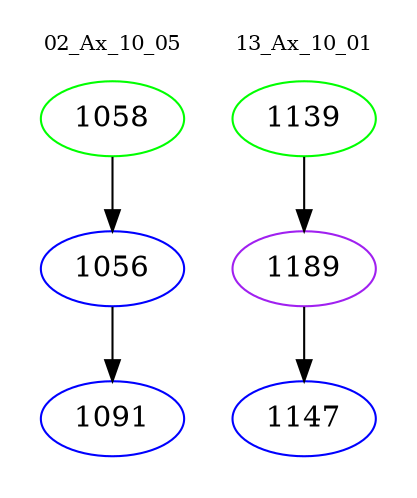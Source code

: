 digraph{
subgraph cluster_0 {
color = white
label = "02_Ax_10_05";
fontsize=10;
T0_1058 [label="1058", color="green"]
T0_1058 -> T0_1056 [color="black"]
T0_1056 [label="1056", color="blue"]
T0_1056 -> T0_1091 [color="black"]
T0_1091 [label="1091", color="blue"]
}
subgraph cluster_1 {
color = white
label = "13_Ax_10_01";
fontsize=10;
T1_1139 [label="1139", color="green"]
T1_1139 -> T1_1189 [color="black"]
T1_1189 [label="1189", color="purple"]
T1_1189 -> T1_1147 [color="black"]
T1_1147 [label="1147", color="blue"]
}
}
